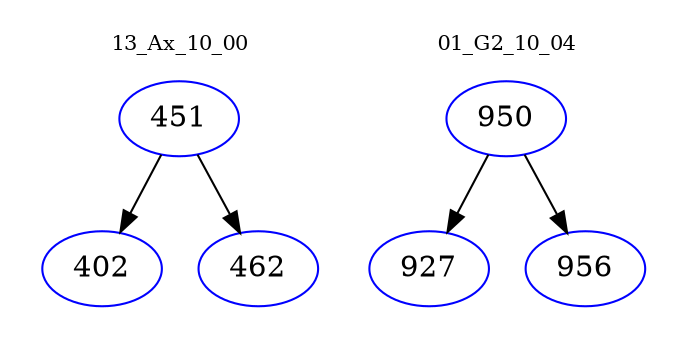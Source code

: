 digraph{
subgraph cluster_0 {
color = white
label = "13_Ax_10_00";
fontsize=10;
T0_451 [label="451", color="blue"]
T0_451 -> T0_402 [color="black"]
T0_402 [label="402", color="blue"]
T0_451 -> T0_462 [color="black"]
T0_462 [label="462", color="blue"]
}
subgraph cluster_1 {
color = white
label = "01_G2_10_04";
fontsize=10;
T1_950 [label="950", color="blue"]
T1_950 -> T1_927 [color="black"]
T1_927 [label="927", color="blue"]
T1_950 -> T1_956 [color="black"]
T1_956 [label="956", color="blue"]
}
}
